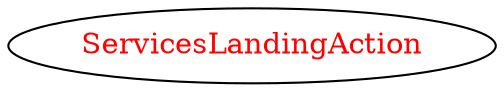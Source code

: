 digraph dependencyGraph {
 concentrate=true;
 ranksep="2.0";
 rankdir="LR"; 
 splines="ortho";
"ServicesLandingAction" [fontcolor="red"];
}